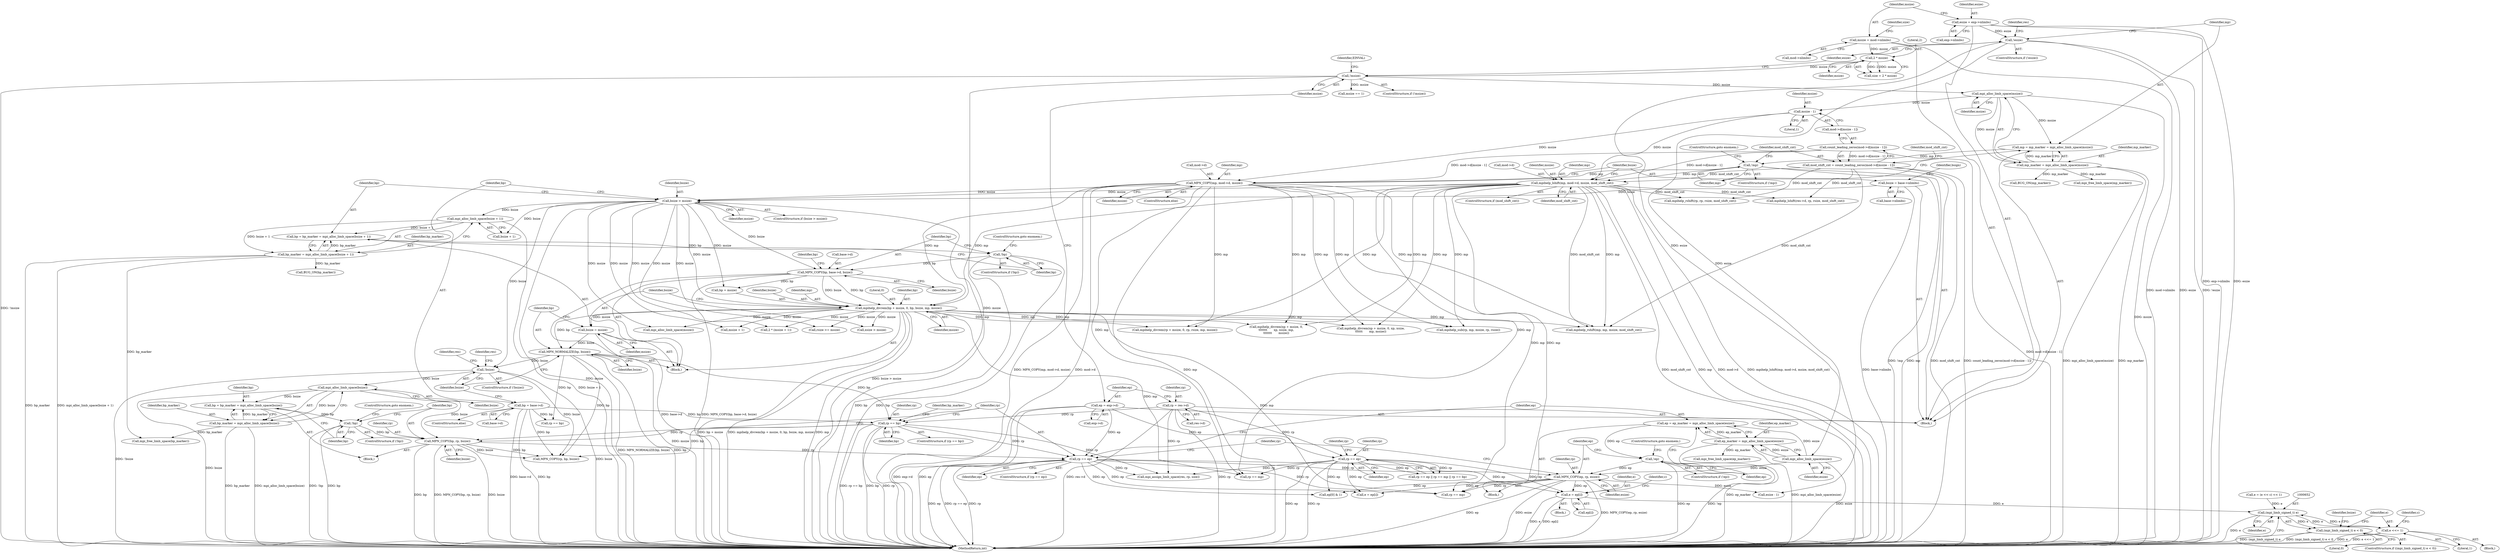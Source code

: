 digraph "0_linux_f5527fffff3f002b0a6b376163613b82f69de073@array" {
"1000734" [label="(Call,e = ep[i])"];
"1000438" [label="(Call,rp == ep)"];
"1000417" [label="(Call,rp == bp)"];
"1000198" [label="(Call,rp = res->d)"];
"1000349" [label="(Call,bp = base->d)"];
"1000345" [label="(Call,MPN_NORMALIZE(bp, bsize))"];
"1000333" [label="(Call,mpihelp_divrem(bp + msize, 0, bp, bsize, mp, msize))"];
"1000327" [label="(Call,MPN_COPY(bp, base->d, bsize))"];
"1000324" [label="(Call,!bp)"];
"1000315" [label="(Call,bp = bp_marker = mpi_alloc_limb_space(bsize + 1))"];
"1000317" [label="(Call,bp_marker = mpi_alloc_limb_space(bsize + 1))"];
"1000319" [label="(Call,mpi_alloc_limb_space(bsize + 1))"];
"1000311" [label="(Call,bsize > msize)"];
"1000300" [label="(Call,bsize = base->nlimbs)"];
"1000286" [label="(Call,mpihelp_lshift(mp, mod->d, msize, mod_shift_cnt))"];
"1000271" [label="(Call,!mp)"];
"1000264" [label="(Call,mp = mp_marker = mpi_alloc_limb_space(msize))"];
"1000266" [label="(Call,mp_marker = mpi_alloc_limb_space(msize))"];
"1000268" [label="(Call,mpi_alloc_limb_space(msize))"];
"1000209" [label="(Call,!msize)"];
"1000185" [label="(Call,2 * msize)"];
"1000178" [label="(Call,msize = mod->nlimbs)"];
"1000276" [label="(Call,count_leading_zeros(mod->d[msize - 1]))"];
"1000281" [label="(Call,msize - 1)"];
"1000274" [label="(Call,mod_shift_cnt = count_leading_zeros(mod->d[msize - 1]))"];
"1000294" [label="(Call,MPN_COPY(mp, mod->d, msize))"];
"1000342" [label="(Call,bsize = msize)"];
"1000433" [label="(Call,MPN_COPY(bp, rp, bsize))"];
"1000430" [label="(Call,!bp)"];
"1000423" [label="(Call,bp = bp_marker = mpi_alloc_limb_space(bsize))"];
"1000425" [label="(Call,bp_marker = mpi_alloc_limb_space(bsize))"];
"1000427" [label="(Call,mpi_alloc_limb_space(bsize))"];
"1000355" [label="(Call,!bsize)"];
"1000203" [label="(Call,ep = exp->d)"];
"1000378" [label="(Call,rp == ep)"];
"1000452" [label="(Call,MPN_COPY(ep, rp, esize))"];
"1000449" [label="(Call,!ep)"];
"1000442" [label="(Call,ep = ep_marker = mpi_alloc_limb_space(esize))"];
"1000444" [label="(Call,ep_marker = mpi_alloc_limb_space(esize))"];
"1000446" [label="(Call,mpi_alloc_limb_space(esize))"];
"1000215" [label="(Call,!esize)"];
"1000173" [label="(Call,esize = exp->nlimbs)"];
"1000651" [label="(Call,(mpi_limb_signed_t) e)"];
"1000650" [label="(Call,(mpi_limb_signed_t) e < 0)"];
"1000722" [label="(Call,e <<= 1)"];
"1000866" [label="(Call,mpi_free_limb_space(bp_marker))"];
"1000310" [label="(ControlStructure,if (bsize > msize))"];
"1000318" [label="(Identifier,bp_marker)"];
"1000333" [label="(Call,mpihelp_divrem(bp + msize, 0, bp, bsize, mp, msize))"];
"1000349" [label="(Call,bp = base->d)"];
"1000416" [label="(ControlStructure,if (rp == bp))"];
"1000427" [label="(Call,mpi_alloc_limb_space(bsize))"];
"1000272" [label="(Identifier,mp)"];
"1000440" [label="(Identifier,ep)"];
"1000324" [label="(Call,!bp)"];
"1000434" [label="(Identifier,bp)"];
"1000325" [label="(Identifier,bp)"];
"1000328" [label="(Identifier,bp)"];
"1000420" [label="(Block,)"];
"1000268" [label="(Call,mpi_alloc_limb_space(msize))"];
"1000337" [label="(Literal,0)"];
"1000264" [label="(Call,mp = mp_marker = mpi_alloc_limb_space(msize))"];
"1000209" [label="(Call,!msize)"];
"1000348" [label="(ControlStructure,else)"];
"1000449" [label="(Call,!ep)"];
"1000461" [label="(Call,BUG_ON(mp_marker))"];
"1000354" [label="(ControlStructure,if (!bsize))"];
"1000343" [label="(Identifier,bsize)"];
"1000312" [label="(Identifier,bsize)"];
"1000295" [label="(Identifier,mp)"];
"1000453" [label="(Identifier,ep)"];
"1000311" [label="(Call,bsize > msize)"];
"1000344" [label="(Identifier,msize)"];
"1000441" [label="(Block,)"];
"1000557" [label="(Block,)"];
"1000313" [label="(Identifier,msize)"];
"1000306" [label="(Identifier,bsign)"];
"1000293" [label="(ControlStructure,else)"];
"1000382" [label="(Call,rp == mp)"];
"1000421" [label="(Call,BUG_ON(bp_marker))"];
"1000467" [label="(Call,mpi_alloc_limb_space(msize))"];
"1000819" [label="(Call,mpihelp_rshift(mp, mp, msize, mod_shift_cnt))"];
"1000724" [label="(Literal,1)"];
"1000277" [label="(Call,mod->d[msize - 1])"];
"1000747" [label="(Call,mpihelp_lshift(res->d, rp, rsize, mod_shift_cnt))"];
"1000199" [label="(Identifier,rp)"];
"1000320" [label="(Call,bsize + 1)"];
"1000436" [label="(Identifier,bsize)"];
"1000286" [label="(Call,mpihelp_lshift(mp, mod->d, msize, mod_shift_cnt))"];
"1000183" [label="(Call,size = 2 * msize)"];
"1000204" [label="(Identifier,ep)"];
"1000443" [label="(Identifier,ep)"];
"1000184" [label="(Identifier,size)"];
"1000428" [label="(Identifier,bsize)"];
"1000649" [label="(ControlStructure,if ((mpi_limb_signed_t) e < 0))"];
"1000323" [label="(ControlStructure,if (!bp))"];
"1000425" [label="(Call,bp_marker = mpi_alloc_limb_space(bsize))"];
"1000338" [label="(Identifier,bp)"];
"1000178" [label="(Call,msize = mod->nlimbs)"];
"1000723" [label="(Identifier,e)"];
"1000437" [label="(ControlStructure,if (rp == ep))"];
"1000422" [label="(Identifier,bp_marker)"];
"1000451" [label="(ControlStructure,goto enomem;)"];
"1000385" [label="(Call,rp == bp)"];
"1000317" [label="(Call,bp_marker = mpi_alloc_limb_space(bsize + 1))"];
"1000801" [label="(Call,mpihelp_rshift(rp, rp, rsize, mod_shift_cnt))"];
"1000651" [label="(Call,(mpi_limb_signed_t) e)"];
"1000203" [label="(Call,ep = exp->d)"];
"1000735" [label="(Identifier,e)"];
"1000432" [label="(ControlStructure,goto enomem;)"];
"1000187" [label="(Identifier,msize)"];
"1000856" [label="(Call,mpi_assign_limb_space(res, rp, size))"];
"1000292" [label="(Identifier,mod_shift_cnt)"];
"1000332" [label="(Identifier,bsize)"];
"1000477" [label="(Call,MPN_COPY(rp, bp, bsize))"];
"1000294" [label="(Call,MPN_COPY(mp, mod->d, msize))"];
"1000539" [label="(Call,e = (e << c) << 1)"];
"1000265" [label="(Identifier,mp)"];
"1000269" [label="(Identifier,msize)"];
"1000454" [label="(Identifier,rp)"];
"1000350" [label="(Identifier,bp)"];
"1000302" [label="(Call,base->nlimbs)"];
"1000360" [label="(Identifier,res)"];
"1000339" [label="(Identifier,bsize)"];
"1000356" [label="(Identifier,bsize)"];
"1000174" [label="(Identifier,esize)"];
"1000530" [label="(Call,e = ep[i])"];
"1000870" [label="(Call,mpi_free_limb_space(ep_marker))"];
"1000501" [label="(Call,msize + 1)"];
"1000423" [label="(Call,bp = bp_marker = mpi_alloc_limb_space(bsize))"];
"1000783" [label="(Call,rsize >= msize)"];
"1000300" [label="(Call,bsize = base->nlimbs)"];
"1000288" [label="(Call,mod->d)"];
"1000215" [label="(Call,!esize)"];
"1000455" [label="(Identifier,esize)"];
"1000291" [label="(Identifier,msize)"];
"1000180" [label="(Call,mod->nlimbs)"];
"1000447" [label="(Identifier,esize)"];
"1000208" [label="(ControlStructure,if (!msize))"];
"1000377" [label="(Call,rp == ep || rp == mp || rp == bp)"];
"1000185" [label="(Call,2 * msize)"];
"1000275" [label="(Identifier,mod_shift_cnt)"];
"1000426" [label="(Identifier,bp_marker)"];
"1000862" [label="(Call,mpi_free_limb_space(mp_marker))"];
"1000345" [label="(Call,MPN_NORMALIZE(bp, bsize))"];
"1000314" [label="(Block,)"];
"1000287" [label="(Identifier,mp)"];
"1000740" [label="(Identifier,c)"];
"1000347" [label="(Identifier,bsize)"];
"1000824" [label="(Call,mpihelp_sub(rp, mp, msize, rp, rsize))"];
"1000267" [label="(Identifier,mp_marker)"];
"1000653" [label="(Identifier,e)"];
"1000335" [label="(Identifier,bp)"];
"1000424" [label="(Identifier,bp)"];
"1000517" [label="(Call,ep[0] & 1)"];
"1000213" [label="(Identifier,EINVAL)"];
"1000433" [label="(Call,MPN_COPY(bp, rp, bsize))"];
"1000418" [label="(Identifier,rp)"];
"1000342" [label="(Call,bsize = msize)"];
"1000319" [label="(Call,mpi_alloc_limb_space(bsize + 1))"];
"1000283" [label="(Literal,1)"];
"1000281" [label="(Call,msize - 1)"];
"1000654" [label="(Literal,0)"];
"1000200" [label="(Call,res->d)"];
"1000315" [label="(Call,bp = bp_marker = mpi_alloc_limb_space(bsize + 1))"];
"1000431" [label="(Identifier,bp)"];
"1000210" [label="(Identifier,msize)"];
"1000442" [label="(Call,ep = ep_marker = mpi_alloc_limb_space(esize))"];
"1000276" [label="(Call,count_leading_zeros(mod->d[msize - 1]))"];
"1000355" [label="(Call,!bsize)"];
"1000301" [label="(Identifier,bsize)"];
"1000734" [label="(Call,e = ep[i])"];
"1000658" [label="(Identifier,bsize)"];
"1000334" [label="(Call,bp + msize)"];
"1000273" [label="(ControlStructure,goto enomem;)"];
"1000220" [label="(Identifier,res)"];
"1000444" [label="(Call,ep_marker = mpi_alloc_limb_space(esize))"];
"1000457" [label="(Call,rp == mp)"];
"1000341" [label="(Identifier,msize)"];
"1000299" [label="(Identifier,msize)"];
"1000205" [label="(Call,exp->d)"];
"1000448" [label="(ControlStructure,if (!ep))"];
"1000316" [label="(Identifier,bp)"];
"1000417" [label="(Call,rp == bp)"];
"1000430" [label="(Call,!bp)"];
"1000124" [label="(Block,)"];
"1000271" [label="(Call,!mp)"];
"1000736" [label="(Call,ep[i])"];
"1000179" [label="(Identifier,msize)"];
"1000296" [label="(Call,mod->d)"];
"1000527" [label="(Call,esize - 1)"];
"1000450" [label="(Identifier,ep)"];
"1000722" [label="(Call,e <<= 1)"];
"1000621" [label="(Call,xsize > msize)"];
"1000216" [label="(Identifier,esize)"];
"1000458" [label="(Identifier,rp)"];
"1000446" [label="(Call,mpi_alloc_limb_space(esize))"];
"1000346" [label="(Identifier,bp)"];
"1000429" [label="(ControlStructure,if (!bp))"];
"1000175" [label="(Call,exp->nlimbs)"];
"1000438" [label="(Call,rp == ep)"];
"1000379" [label="(Identifier,rp)"];
"1000224" [label="(Call,msize == 1)"];
"1000435" [label="(Identifier,rp)"];
"1000329" [label="(Call,base->d)"];
"1000186" [label="(Literal,2)"];
"1000372" [label="(Identifier,res)"];
"1000499" [label="(Call,2 * (msize + 1))"];
"1000340" [label="(Identifier,mp)"];
"1000270" [label="(ControlStructure,if (!mp))"];
"1000650" [label="(Call,(mpi_limb_signed_t) e < 0)"];
"1000173" [label="(Call,esize = exp->nlimbs)"];
"1000198" [label="(Call,rp = res->d)"];
"1000445" [label="(Identifier,ep_marker)"];
"1000439" [label="(Identifier,rp)"];
"1000351" [label="(Call,base->d)"];
"1000554" [label="(Block,)"];
"1000452" [label="(Call,MPN_COPY(ep, rp, esize))"];
"1000326" [label="(ControlStructure,goto enomem;)"];
"1000787" [label="(Call,mpihelp_divrem(rp + msize, 0, rp, rsize, mp, msize))"];
"1000882" [label="(MethodReturn,int)"];
"1000378" [label="(Call,rp == ep)"];
"1000284" [label="(ControlStructure,if (mod_shift_cnt))"];
"1000380" [label="(Identifier,ep)"];
"1000214" [label="(ControlStructure,if (!esize))"];
"1000266" [label="(Call,mp_marker = mpi_alloc_limb_space(msize))"];
"1000698" [label="(Call,mpihelp_divrem(xp + msize, 0,\n\t\t\t\t\t\t\t       xp, xsize, mp,\n\t\t\t\t\t\t\t       msize))"];
"1000625" [label="(Call,mpihelp_divrem(xp + msize, 0, xp, xsize,\n\t\t\t\t\t\t       mp, msize))"];
"1000285" [label="(Identifier,mod_shift_cnt)"];
"1000383" [label="(Identifier,rp)"];
"1000327" [label="(Call,MPN_COPY(bp, base->d, bsize))"];
"1000419" [label="(Identifier,bp)"];
"1000274" [label="(Call,mod_shift_cnt = count_leading_zeros(mod->d[msize - 1]))"];
"1000726" [label="(Identifier,c)"];
"1000282" [label="(Identifier,msize)"];
"1000734" -> "1000554"  [label="AST: "];
"1000734" -> "1000736"  [label="CFG: "];
"1000735" -> "1000734"  [label="AST: "];
"1000736" -> "1000734"  [label="AST: "];
"1000740" -> "1000734"  [label="CFG: "];
"1000734" -> "1000882"  [label="DDG: e"];
"1000734" -> "1000882"  [label="DDG: ep[i]"];
"1000734" -> "1000651"  [label="DDG: e"];
"1000438" -> "1000734"  [label="DDG: ep"];
"1000378" -> "1000734"  [label="DDG: ep"];
"1000452" -> "1000734"  [label="DDG: ep"];
"1000438" -> "1000437"  [label="AST: "];
"1000438" -> "1000440"  [label="CFG: "];
"1000439" -> "1000438"  [label="AST: "];
"1000440" -> "1000438"  [label="AST: "];
"1000443" -> "1000438"  [label="CFG: "];
"1000458" -> "1000438"  [label="CFG: "];
"1000438" -> "1000882"  [label="DDG: ep"];
"1000438" -> "1000882"  [label="DDG: rp == ep"];
"1000438" -> "1000882"  [label="DDG: rp"];
"1000417" -> "1000438"  [label="DDG: rp"];
"1000433" -> "1000438"  [label="DDG: rp"];
"1000203" -> "1000438"  [label="DDG: ep"];
"1000438" -> "1000452"  [label="DDG: rp"];
"1000438" -> "1000457"  [label="DDG: rp"];
"1000438" -> "1000517"  [label="DDG: ep"];
"1000438" -> "1000530"  [label="DDG: ep"];
"1000438" -> "1000856"  [label="DDG: rp"];
"1000417" -> "1000416"  [label="AST: "];
"1000417" -> "1000419"  [label="CFG: "];
"1000418" -> "1000417"  [label="AST: "];
"1000419" -> "1000417"  [label="AST: "];
"1000422" -> "1000417"  [label="CFG: "];
"1000439" -> "1000417"  [label="CFG: "];
"1000417" -> "1000882"  [label="DDG: rp"];
"1000417" -> "1000882"  [label="DDG: rp == bp"];
"1000417" -> "1000882"  [label="DDG: bp"];
"1000198" -> "1000417"  [label="DDG: rp"];
"1000349" -> "1000417"  [label="DDG: bp"];
"1000345" -> "1000417"  [label="DDG: bp"];
"1000417" -> "1000433"  [label="DDG: rp"];
"1000417" -> "1000477"  [label="DDG: bp"];
"1000417" -> "1000856"  [label="DDG: rp"];
"1000198" -> "1000124"  [label="AST: "];
"1000198" -> "1000200"  [label="CFG: "];
"1000199" -> "1000198"  [label="AST: "];
"1000200" -> "1000198"  [label="AST: "];
"1000204" -> "1000198"  [label="CFG: "];
"1000198" -> "1000882"  [label="DDG: res->d"];
"1000198" -> "1000882"  [label="DDG: rp"];
"1000198" -> "1000378"  [label="DDG: rp"];
"1000198" -> "1000856"  [label="DDG: rp"];
"1000349" -> "1000348"  [label="AST: "];
"1000349" -> "1000351"  [label="CFG: "];
"1000350" -> "1000349"  [label="AST: "];
"1000351" -> "1000349"  [label="AST: "];
"1000356" -> "1000349"  [label="CFG: "];
"1000349" -> "1000882"  [label="DDG: base->d"];
"1000349" -> "1000882"  [label="DDG: bp"];
"1000349" -> "1000385"  [label="DDG: bp"];
"1000349" -> "1000477"  [label="DDG: bp"];
"1000345" -> "1000314"  [label="AST: "];
"1000345" -> "1000347"  [label="CFG: "];
"1000346" -> "1000345"  [label="AST: "];
"1000347" -> "1000345"  [label="AST: "];
"1000356" -> "1000345"  [label="CFG: "];
"1000345" -> "1000882"  [label="DDG: bp"];
"1000345" -> "1000882"  [label="DDG: MPN_NORMALIZE(bp, bsize)"];
"1000333" -> "1000345"  [label="DDG: bp"];
"1000342" -> "1000345"  [label="DDG: bsize"];
"1000345" -> "1000355"  [label="DDG: bsize"];
"1000345" -> "1000385"  [label="DDG: bp"];
"1000345" -> "1000477"  [label="DDG: bp"];
"1000333" -> "1000314"  [label="AST: "];
"1000333" -> "1000341"  [label="CFG: "];
"1000334" -> "1000333"  [label="AST: "];
"1000337" -> "1000333"  [label="AST: "];
"1000338" -> "1000333"  [label="AST: "];
"1000339" -> "1000333"  [label="AST: "];
"1000340" -> "1000333"  [label="AST: "];
"1000341" -> "1000333"  [label="AST: "];
"1000343" -> "1000333"  [label="CFG: "];
"1000333" -> "1000882"  [label="DDG: bp + msize"];
"1000333" -> "1000882"  [label="DDG: mpihelp_divrem(bp + msize, 0, bp, bsize, mp, msize)"];
"1000333" -> "1000882"  [label="DDG: mp"];
"1000327" -> "1000333"  [label="DDG: bp"];
"1000327" -> "1000333"  [label="DDG: bsize"];
"1000311" -> "1000333"  [label="DDG: msize"];
"1000286" -> "1000333"  [label="DDG: mp"];
"1000294" -> "1000333"  [label="DDG: mp"];
"1000333" -> "1000342"  [label="DDG: msize"];
"1000333" -> "1000382"  [label="DDG: mp"];
"1000333" -> "1000457"  [label="DDG: mp"];
"1000333" -> "1000467"  [label="DDG: msize"];
"1000333" -> "1000499"  [label="DDG: msize"];
"1000333" -> "1000501"  [label="DDG: msize"];
"1000333" -> "1000621"  [label="DDG: msize"];
"1000333" -> "1000625"  [label="DDG: mp"];
"1000333" -> "1000698"  [label="DDG: mp"];
"1000333" -> "1000783"  [label="DDG: msize"];
"1000333" -> "1000787"  [label="DDG: mp"];
"1000333" -> "1000819"  [label="DDG: mp"];
"1000333" -> "1000824"  [label="DDG: mp"];
"1000327" -> "1000314"  [label="AST: "];
"1000327" -> "1000332"  [label="CFG: "];
"1000328" -> "1000327"  [label="AST: "];
"1000329" -> "1000327"  [label="AST: "];
"1000332" -> "1000327"  [label="AST: "];
"1000335" -> "1000327"  [label="CFG: "];
"1000327" -> "1000882"  [label="DDG: base->d"];
"1000327" -> "1000882"  [label="DDG: MPN_COPY(bp, base->d, bsize)"];
"1000324" -> "1000327"  [label="DDG: bp"];
"1000311" -> "1000327"  [label="DDG: bsize"];
"1000327" -> "1000334"  [label="DDG: bp"];
"1000324" -> "1000323"  [label="AST: "];
"1000324" -> "1000325"  [label="CFG: "];
"1000325" -> "1000324"  [label="AST: "];
"1000326" -> "1000324"  [label="CFG: "];
"1000328" -> "1000324"  [label="CFG: "];
"1000324" -> "1000882"  [label="DDG: !bp"];
"1000324" -> "1000882"  [label="DDG: bp"];
"1000315" -> "1000324"  [label="DDG: bp"];
"1000315" -> "1000314"  [label="AST: "];
"1000315" -> "1000317"  [label="CFG: "];
"1000316" -> "1000315"  [label="AST: "];
"1000317" -> "1000315"  [label="AST: "];
"1000325" -> "1000315"  [label="CFG: "];
"1000317" -> "1000315"  [label="DDG: bp_marker"];
"1000319" -> "1000315"  [label="DDG: bsize + 1"];
"1000317" -> "1000319"  [label="CFG: "];
"1000318" -> "1000317"  [label="AST: "];
"1000319" -> "1000317"  [label="AST: "];
"1000317" -> "1000882"  [label="DDG: bp_marker"];
"1000317" -> "1000882"  [label="DDG: mpi_alloc_limb_space(bsize + 1)"];
"1000319" -> "1000317"  [label="DDG: bsize + 1"];
"1000317" -> "1000421"  [label="DDG: bp_marker"];
"1000317" -> "1000866"  [label="DDG: bp_marker"];
"1000319" -> "1000320"  [label="CFG: "];
"1000320" -> "1000319"  [label="AST: "];
"1000319" -> "1000882"  [label="DDG: bsize + 1"];
"1000311" -> "1000319"  [label="DDG: bsize"];
"1000311" -> "1000310"  [label="AST: "];
"1000311" -> "1000313"  [label="CFG: "];
"1000312" -> "1000311"  [label="AST: "];
"1000313" -> "1000311"  [label="AST: "];
"1000316" -> "1000311"  [label="CFG: "];
"1000350" -> "1000311"  [label="CFG: "];
"1000311" -> "1000882"  [label="DDG: msize"];
"1000311" -> "1000882"  [label="DDG: bsize > msize"];
"1000300" -> "1000311"  [label="DDG: bsize"];
"1000286" -> "1000311"  [label="DDG: msize"];
"1000294" -> "1000311"  [label="DDG: msize"];
"1000311" -> "1000320"  [label="DDG: bsize"];
"1000311" -> "1000334"  [label="DDG: msize"];
"1000311" -> "1000355"  [label="DDG: bsize"];
"1000311" -> "1000467"  [label="DDG: msize"];
"1000311" -> "1000499"  [label="DDG: msize"];
"1000311" -> "1000501"  [label="DDG: msize"];
"1000311" -> "1000621"  [label="DDG: msize"];
"1000311" -> "1000783"  [label="DDG: msize"];
"1000300" -> "1000124"  [label="AST: "];
"1000300" -> "1000302"  [label="CFG: "];
"1000301" -> "1000300"  [label="AST: "];
"1000302" -> "1000300"  [label="AST: "];
"1000306" -> "1000300"  [label="CFG: "];
"1000300" -> "1000882"  [label="DDG: base->nlimbs"];
"1000286" -> "1000284"  [label="AST: "];
"1000286" -> "1000292"  [label="CFG: "];
"1000287" -> "1000286"  [label="AST: "];
"1000288" -> "1000286"  [label="AST: "];
"1000291" -> "1000286"  [label="AST: "];
"1000292" -> "1000286"  [label="AST: "];
"1000301" -> "1000286"  [label="CFG: "];
"1000286" -> "1000882"  [label="DDG: mpihelp_lshift(mp, mod->d, msize, mod_shift_cnt)"];
"1000286" -> "1000882"  [label="DDG: mod_shift_cnt"];
"1000286" -> "1000882"  [label="DDG: mp"];
"1000286" -> "1000882"  [label="DDG: mod->d"];
"1000271" -> "1000286"  [label="DDG: mp"];
"1000276" -> "1000286"  [label="DDG: mod->d[msize - 1]"];
"1000281" -> "1000286"  [label="DDG: msize"];
"1000274" -> "1000286"  [label="DDG: mod_shift_cnt"];
"1000286" -> "1000382"  [label="DDG: mp"];
"1000286" -> "1000457"  [label="DDG: mp"];
"1000286" -> "1000625"  [label="DDG: mp"];
"1000286" -> "1000698"  [label="DDG: mp"];
"1000286" -> "1000747"  [label="DDG: mod_shift_cnt"];
"1000286" -> "1000787"  [label="DDG: mp"];
"1000286" -> "1000801"  [label="DDG: mod_shift_cnt"];
"1000286" -> "1000819"  [label="DDG: mp"];
"1000286" -> "1000819"  [label="DDG: mod_shift_cnt"];
"1000286" -> "1000824"  [label="DDG: mp"];
"1000271" -> "1000270"  [label="AST: "];
"1000271" -> "1000272"  [label="CFG: "];
"1000272" -> "1000271"  [label="AST: "];
"1000273" -> "1000271"  [label="CFG: "];
"1000275" -> "1000271"  [label="CFG: "];
"1000271" -> "1000882"  [label="DDG: mp"];
"1000271" -> "1000882"  [label="DDG: !mp"];
"1000264" -> "1000271"  [label="DDG: mp"];
"1000271" -> "1000294"  [label="DDG: mp"];
"1000264" -> "1000124"  [label="AST: "];
"1000264" -> "1000266"  [label="CFG: "];
"1000265" -> "1000264"  [label="AST: "];
"1000266" -> "1000264"  [label="AST: "];
"1000272" -> "1000264"  [label="CFG: "];
"1000266" -> "1000264"  [label="DDG: mp_marker"];
"1000268" -> "1000264"  [label="DDG: msize"];
"1000266" -> "1000268"  [label="CFG: "];
"1000267" -> "1000266"  [label="AST: "];
"1000268" -> "1000266"  [label="AST: "];
"1000266" -> "1000882"  [label="DDG: mpi_alloc_limb_space(msize)"];
"1000266" -> "1000882"  [label="DDG: mp_marker"];
"1000268" -> "1000266"  [label="DDG: msize"];
"1000266" -> "1000461"  [label="DDG: mp_marker"];
"1000266" -> "1000862"  [label="DDG: mp_marker"];
"1000268" -> "1000269"  [label="CFG: "];
"1000269" -> "1000268"  [label="AST: "];
"1000268" -> "1000882"  [label="DDG: msize"];
"1000209" -> "1000268"  [label="DDG: msize"];
"1000268" -> "1000281"  [label="DDG: msize"];
"1000209" -> "1000208"  [label="AST: "];
"1000209" -> "1000210"  [label="CFG: "];
"1000210" -> "1000209"  [label="AST: "];
"1000213" -> "1000209"  [label="CFG: "];
"1000216" -> "1000209"  [label="CFG: "];
"1000209" -> "1000882"  [label="DDG: !msize"];
"1000209" -> "1000882"  [label="DDG: msize"];
"1000185" -> "1000209"  [label="DDG: msize"];
"1000209" -> "1000224"  [label="DDG: msize"];
"1000185" -> "1000183"  [label="AST: "];
"1000185" -> "1000187"  [label="CFG: "];
"1000186" -> "1000185"  [label="AST: "];
"1000187" -> "1000185"  [label="AST: "];
"1000183" -> "1000185"  [label="CFG: "];
"1000185" -> "1000183"  [label="DDG: 2"];
"1000185" -> "1000183"  [label="DDG: msize"];
"1000178" -> "1000185"  [label="DDG: msize"];
"1000178" -> "1000124"  [label="AST: "];
"1000178" -> "1000180"  [label="CFG: "];
"1000179" -> "1000178"  [label="AST: "];
"1000180" -> "1000178"  [label="AST: "];
"1000184" -> "1000178"  [label="CFG: "];
"1000178" -> "1000882"  [label="DDG: mod->nlimbs"];
"1000276" -> "1000274"  [label="AST: "];
"1000276" -> "1000277"  [label="CFG: "];
"1000277" -> "1000276"  [label="AST: "];
"1000274" -> "1000276"  [label="CFG: "];
"1000276" -> "1000882"  [label="DDG: mod->d[msize - 1]"];
"1000276" -> "1000274"  [label="DDG: mod->d[msize - 1]"];
"1000276" -> "1000294"  [label="DDG: mod->d[msize - 1]"];
"1000281" -> "1000277"  [label="AST: "];
"1000281" -> "1000283"  [label="CFG: "];
"1000282" -> "1000281"  [label="AST: "];
"1000283" -> "1000281"  [label="AST: "];
"1000277" -> "1000281"  [label="CFG: "];
"1000281" -> "1000294"  [label="DDG: msize"];
"1000274" -> "1000124"  [label="AST: "];
"1000275" -> "1000274"  [label="AST: "];
"1000285" -> "1000274"  [label="CFG: "];
"1000274" -> "1000882"  [label="DDG: mod_shift_cnt"];
"1000274" -> "1000882"  [label="DDG: count_leading_zeros(mod->d[msize - 1])"];
"1000274" -> "1000747"  [label="DDG: mod_shift_cnt"];
"1000274" -> "1000801"  [label="DDG: mod_shift_cnt"];
"1000274" -> "1000819"  [label="DDG: mod_shift_cnt"];
"1000294" -> "1000293"  [label="AST: "];
"1000294" -> "1000299"  [label="CFG: "];
"1000295" -> "1000294"  [label="AST: "];
"1000296" -> "1000294"  [label="AST: "];
"1000299" -> "1000294"  [label="AST: "];
"1000301" -> "1000294"  [label="CFG: "];
"1000294" -> "1000882"  [label="DDG: MPN_COPY(mp, mod->d, msize)"];
"1000294" -> "1000882"  [label="DDG: mod->d"];
"1000294" -> "1000882"  [label="DDG: mp"];
"1000294" -> "1000382"  [label="DDG: mp"];
"1000294" -> "1000457"  [label="DDG: mp"];
"1000294" -> "1000625"  [label="DDG: mp"];
"1000294" -> "1000698"  [label="DDG: mp"];
"1000294" -> "1000787"  [label="DDG: mp"];
"1000294" -> "1000819"  [label="DDG: mp"];
"1000294" -> "1000824"  [label="DDG: mp"];
"1000342" -> "1000314"  [label="AST: "];
"1000342" -> "1000344"  [label="CFG: "];
"1000343" -> "1000342"  [label="AST: "];
"1000344" -> "1000342"  [label="AST: "];
"1000346" -> "1000342"  [label="CFG: "];
"1000342" -> "1000882"  [label="DDG: msize"];
"1000433" -> "1000420"  [label="AST: "];
"1000433" -> "1000436"  [label="CFG: "];
"1000434" -> "1000433"  [label="AST: "];
"1000435" -> "1000433"  [label="AST: "];
"1000436" -> "1000433"  [label="AST: "];
"1000439" -> "1000433"  [label="CFG: "];
"1000433" -> "1000882"  [label="DDG: bsize"];
"1000433" -> "1000882"  [label="DDG: bp"];
"1000433" -> "1000882"  [label="DDG: MPN_COPY(bp, rp, bsize)"];
"1000430" -> "1000433"  [label="DDG: bp"];
"1000427" -> "1000433"  [label="DDG: bsize"];
"1000433" -> "1000477"  [label="DDG: bp"];
"1000433" -> "1000477"  [label="DDG: bsize"];
"1000430" -> "1000429"  [label="AST: "];
"1000430" -> "1000431"  [label="CFG: "];
"1000431" -> "1000430"  [label="AST: "];
"1000432" -> "1000430"  [label="CFG: "];
"1000434" -> "1000430"  [label="CFG: "];
"1000430" -> "1000882"  [label="DDG: bp"];
"1000430" -> "1000882"  [label="DDG: !bp"];
"1000423" -> "1000430"  [label="DDG: bp"];
"1000423" -> "1000420"  [label="AST: "];
"1000423" -> "1000425"  [label="CFG: "];
"1000424" -> "1000423"  [label="AST: "];
"1000425" -> "1000423"  [label="AST: "];
"1000431" -> "1000423"  [label="CFG: "];
"1000425" -> "1000423"  [label="DDG: bp_marker"];
"1000427" -> "1000423"  [label="DDG: bsize"];
"1000425" -> "1000427"  [label="CFG: "];
"1000426" -> "1000425"  [label="AST: "];
"1000427" -> "1000425"  [label="AST: "];
"1000425" -> "1000882"  [label="DDG: mpi_alloc_limb_space(bsize)"];
"1000425" -> "1000882"  [label="DDG: bp_marker"];
"1000427" -> "1000425"  [label="DDG: bsize"];
"1000425" -> "1000866"  [label="DDG: bp_marker"];
"1000427" -> "1000428"  [label="CFG: "];
"1000428" -> "1000427"  [label="AST: "];
"1000427" -> "1000882"  [label="DDG: bsize"];
"1000355" -> "1000427"  [label="DDG: bsize"];
"1000355" -> "1000354"  [label="AST: "];
"1000355" -> "1000356"  [label="CFG: "];
"1000356" -> "1000355"  [label="AST: "];
"1000360" -> "1000355"  [label="CFG: "];
"1000372" -> "1000355"  [label="CFG: "];
"1000355" -> "1000882"  [label="DDG: bsize"];
"1000355" -> "1000882"  [label="DDG: !bsize"];
"1000355" -> "1000477"  [label="DDG: bsize"];
"1000203" -> "1000124"  [label="AST: "];
"1000203" -> "1000205"  [label="CFG: "];
"1000204" -> "1000203"  [label="AST: "];
"1000205" -> "1000203"  [label="AST: "];
"1000210" -> "1000203"  [label="CFG: "];
"1000203" -> "1000882"  [label="DDG: exp->d"];
"1000203" -> "1000882"  [label="DDG: ep"];
"1000203" -> "1000378"  [label="DDG: ep"];
"1000378" -> "1000377"  [label="AST: "];
"1000378" -> "1000380"  [label="CFG: "];
"1000379" -> "1000378"  [label="AST: "];
"1000380" -> "1000378"  [label="AST: "];
"1000383" -> "1000378"  [label="CFG: "];
"1000377" -> "1000378"  [label="CFG: "];
"1000378" -> "1000882"  [label="DDG: ep"];
"1000378" -> "1000882"  [label="DDG: rp"];
"1000378" -> "1000377"  [label="DDG: rp"];
"1000378" -> "1000377"  [label="DDG: ep"];
"1000378" -> "1000382"  [label="DDG: rp"];
"1000378" -> "1000517"  [label="DDG: ep"];
"1000378" -> "1000530"  [label="DDG: ep"];
"1000378" -> "1000856"  [label="DDG: rp"];
"1000452" -> "1000441"  [label="AST: "];
"1000452" -> "1000455"  [label="CFG: "];
"1000453" -> "1000452"  [label="AST: "];
"1000454" -> "1000452"  [label="AST: "];
"1000455" -> "1000452"  [label="AST: "];
"1000458" -> "1000452"  [label="CFG: "];
"1000452" -> "1000882"  [label="DDG: esize"];
"1000452" -> "1000882"  [label="DDG: MPN_COPY(ep, rp, esize)"];
"1000452" -> "1000882"  [label="DDG: ep"];
"1000449" -> "1000452"  [label="DDG: ep"];
"1000446" -> "1000452"  [label="DDG: esize"];
"1000452" -> "1000457"  [label="DDG: rp"];
"1000452" -> "1000517"  [label="DDG: ep"];
"1000452" -> "1000527"  [label="DDG: esize"];
"1000452" -> "1000530"  [label="DDG: ep"];
"1000449" -> "1000448"  [label="AST: "];
"1000449" -> "1000450"  [label="CFG: "];
"1000450" -> "1000449"  [label="AST: "];
"1000451" -> "1000449"  [label="CFG: "];
"1000453" -> "1000449"  [label="CFG: "];
"1000449" -> "1000882"  [label="DDG: ep"];
"1000449" -> "1000882"  [label="DDG: !ep"];
"1000442" -> "1000449"  [label="DDG: ep"];
"1000442" -> "1000441"  [label="AST: "];
"1000442" -> "1000444"  [label="CFG: "];
"1000443" -> "1000442"  [label="AST: "];
"1000444" -> "1000442"  [label="AST: "];
"1000450" -> "1000442"  [label="CFG: "];
"1000444" -> "1000442"  [label="DDG: ep_marker"];
"1000446" -> "1000442"  [label="DDG: esize"];
"1000444" -> "1000446"  [label="CFG: "];
"1000445" -> "1000444"  [label="AST: "];
"1000446" -> "1000444"  [label="AST: "];
"1000444" -> "1000882"  [label="DDG: mpi_alloc_limb_space(esize)"];
"1000444" -> "1000882"  [label="DDG: ep_marker"];
"1000446" -> "1000444"  [label="DDG: esize"];
"1000444" -> "1000870"  [label="DDG: ep_marker"];
"1000446" -> "1000447"  [label="CFG: "];
"1000447" -> "1000446"  [label="AST: "];
"1000446" -> "1000882"  [label="DDG: esize"];
"1000215" -> "1000446"  [label="DDG: esize"];
"1000215" -> "1000214"  [label="AST: "];
"1000215" -> "1000216"  [label="CFG: "];
"1000216" -> "1000215"  [label="AST: "];
"1000220" -> "1000215"  [label="CFG: "];
"1000265" -> "1000215"  [label="CFG: "];
"1000215" -> "1000882"  [label="DDG: esize"];
"1000215" -> "1000882"  [label="DDG: !esize"];
"1000173" -> "1000215"  [label="DDG: esize"];
"1000215" -> "1000527"  [label="DDG: esize"];
"1000173" -> "1000124"  [label="AST: "];
"1000173" -> "1000175"  [label="CFG: "];
"1000174" -> "1000173"  [label="AST: "];
"1000175" -> "1000173"  [label="AST: "];
"1000179" -> "1000173"  [label="CFG: "];
"1000173" -> "1000882"  [label="DDG: exp->nlimbs"];
"1000173" -> "1000882"  [label="DDG: esize"];
"1000651" -> "1000650"  [label="AST: "];
"1000651" -> "1000653"  [label="CFG: "];
"1000652" -> "1000651"  [label="AST: "];
"1000653" -> "1000651"  [label="AST: "];
"1000654" -> "1000651"  [label="CFG: "];
"1000651" -> "1000882"  [label="DDG: e"];
"1000651" -> "1000650"  [label="DDG: e"];
"1000539" -> "1000651"  [label="DDG: e"];
"1000722" -> "1000651"  [label="DDG: e"];
"1000651" -> "1000722"  [label="DDG: e"];
"1000650" -> "1000649"  [label="AST: "];
"1000650" -> "1000654"  [label="CFG: "];
"1000654" -> "1000650"  [label="AST: "];
"1000658" -> "1000650"  [label="CFG: "];
"1000723" -> "1000650"  [label="CFG: "];
"1000650" -> "1000882"  [label="DDG: (mpi_limb_signed_t) e < 0"];
"1000650" -> "1000882"  [label="DDG: (mpi_limb_signed_t) e"];
"1000722" -> "1000557"  [label="AST: "];
"1000722" -> "1000724"  [label="CFG: "];
"1000723" -> "1000722"  [label="AST: "];
"1000724" -> "1000722"  [label="AST: "];
"1000726" -> "1000722"  [label="CFG: "];
"1000722" -> "1000882"  [label="DDG: e <<= 1"];
"1000722" -> "1000882"  [label="DDG: e"];
}
